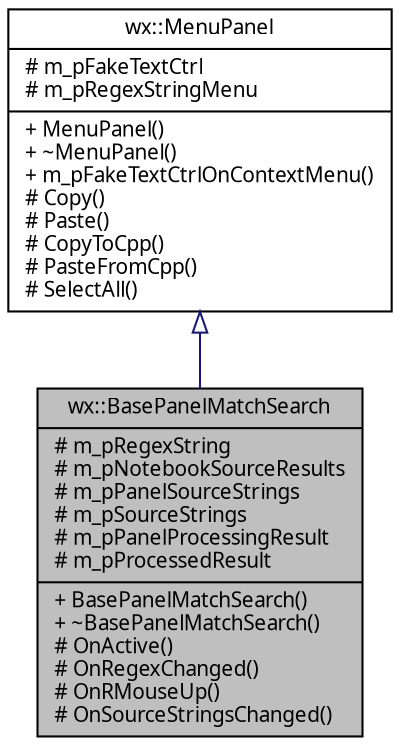 digraph "wx::BasePanelMatchSearch"
{
 // INTERACTIVE_SVG=YES
  edge [fontname="Verdana",fontsize="10",labelfontname="Verdana",labelfontsize="10"];
  node [fontname="Verdana",fontsize="10",shape=record];
  Node1 [label="{wx::BasePanelMatchSearch\n|# m_pRegexString\l# m_pNotebookSourceResults\l# m_pPanelSourceStrings\l# m_pSourceStrings\l# m_pPanelProcessingResult\l# m_pProcessedResult\l|+ BasePanelMatchSearch()\l+ ~BasePanelMatchSearch()\l# OnActive()\l# OnRegexChanged()\l# OnRMouseUp()\l# OnSourceStringsChanged()\l}",height=0.2,width=0.4,color="black", fillcolor="grey75", style="filled", fontcolor="black"];
  Node2 -> Node1 [dir="back",color="midnightblue",fontsize="10",style="solid",arrowtail="onormal",fontname="Verdana"];
  Node2 [label="{wx::MenuPanel\n|# m_pFakeTextCtrl\l# m_pRegexStringMenu\l|+ MenuPanel()\l+ ~MenuPanel()\l+ m_pFakeTextCtrlOnContextMenu()\l# Copy()\l# Paste()\l# CopyToCpp()\l# PasteFromCpp()\l# SelectAll()\l}",height=0.2,width=0.4,color="black", fillcolor="white", style="filled",URL="$classwx_1_1_menu_panel.html",tooltip="Class MenuPanel. "];
}
